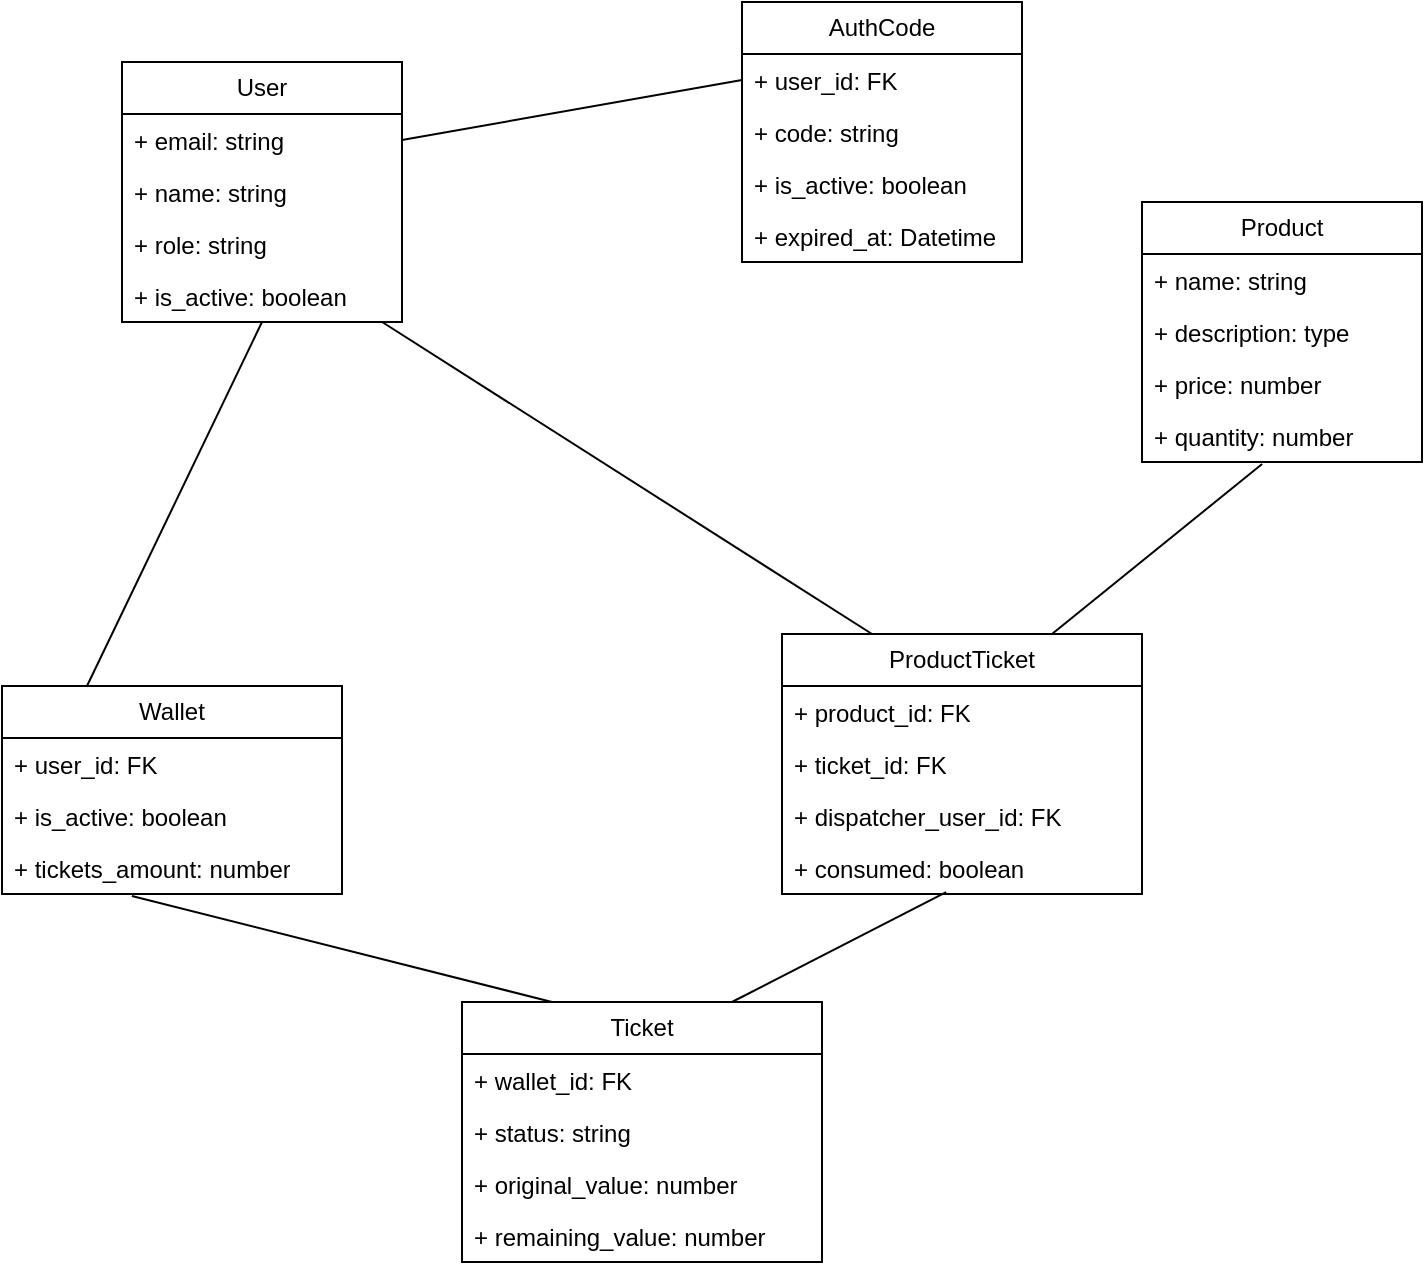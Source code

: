 <mxfile version="26.1.1">
  <diagram name="Modelo de dados" id="Py4XB7qio5rRS3qr3_Ab">
    <mxGraphModel dx="1434" dy="788" grid="1" gridSize="10" guides="1" tooltips="1" connect="1" arrows="1" fold="1" page="1" pageScale="1" pageWidth="827" pageHeight="1169" math="0" shadow="0">
      <root>
        <mxCell id="0" />
        <mxCell id="1" parent="0" />
        <mxCell id="yvP3M0mKJtUyYA0MoUqg-6" value="User" style="swimlane;fontStyle=0;childLayout=stackLayout;horizontal=1;startSize=26;fillColor=none;horizontalStack=0;resizeParent=1;resizeParentMax=0;resizeLast=0;collapsible=1;marginBottom=0;whiteSpace=wrap;html=1;" vertex="1" parent="1">
          <mxGeometry x="140" y="70" width="140" height="130" as="geometry">
            <mxRectangle x="100" y="120" width="70" height="30" as="alternateBounds" />
          </mxGeometry>
        </mxCell>
        <mxCell id="yvP3M0mKJtUyYA0MoUqg-7" value="+ email: string" style="text;strokeColor=none;fillColor=none;align=left;verticalAlign=top;spacingLeft=4;spacingRight=4;overflow=hidden;rotatable=0;points=[[0,0.5],[1,0.5]];portConstraint=eastwest;whiteSpace=wrap;html=1;" vertex="1" parent="yvP3M0mKJtUyYA0MoUqg-6">
          <mxGeometry y="26" width="140" height="26" as="geometry" />
        </mxCell>
        <mxCell id="yvP3M0mKJtUyYA0MoUqg-8" value="+ name: string" style="text;strokeColor=none;fillColor=none;align=left;verticalAlign=top;spacingLeft=4;spacingRight=4;overflow=hidden;rotatable=0;points=[[0,0.5],[1,0.5]];portConstraint=eastwest;whiteSpace=wrap;html=1;" vertex="1" parent="yvP3M0mKJtUyYA0MoUqg-6">
          <mxGeometry y="52" width="140" height="26" as="geometry" />
        </mxCell>
        <mxCell id="yvP3M0mKJtUyYA0MoUqg-9" value="+ role: string" style="text;strokeColor=none;fillColor=none;align=left;verticalAlign=top;spacingLeft=4;spacingRight=4;overflow=hidden;rotatable=0;points=[[0,0.5],[1,0.5]];portConstraint=eastwest;whiteSpace=wrap;html=1;" vertex="1" parent="yvP3M0mKJtUyYA0MoUqg-6">
          <mxGeometry y="78" width="140" height="26" as="geometry" />
        </mxCell>
        <mxCell id="yvP3M0mKJtUyYA0MoUqg-10" value="+ is_active: boolean" style="text;strokeColor=none;fillColor=none;align=left;verticalAlign=top;spacingLeft=4;spacingRight=4;overflow=hidden;rotatable=0;points=[[0,0.5],[1,0.5]];portConstraint=eastwest;whiteSpace=wrap;html=1;" vertex="1" parent="yvP3M0mKJtUyYA0MoUqg-6">
          <mxGeometry y="104" width="140" height="26" as="geometry" />
        </mxCell>
        <mxCell id="yvP3M0mKJtUyYA0MoUqg-12" value="AuthCode" style="swimlane;fontStyle=0;childLayout=stackLayout;horizontal=1;startSize=26;fillColor=none;horizontalStack=0;resizeParent=1;resizeParentMax=0;resizeLast=0;collapsible=1;marginBottom=0;whiteSpace=wrap;html=1;" vertex="1" parent="1">
          <mxGeometry x="450" y="40" width="140" height="130" as="geometry">
            <mxRectangle x="100" y="120" width="70" height="30" as="alternateBounds" />
          </mxGeometry>
        </mxCell>
        <mxCell id="yvP3M0mKJtUyYA0MoUqg-13" value="+ user_id: FK" style="text;strokeColor=none;fillColor=none;align=left;verticalAlign=top;spacingLeft=4;spacingRight=4;overflow=hidden;rotatable=0;points=[[0,0.5],[1,0.5]];portConstraint=eastwest;whiteSpace=wrap;html=1;" vertex="1" parent="yvP3M0mKJtUyYA0MoUqg-12">
          <mxGeometry y="26" width="140" height="26" as="geometry" />
        </mxCell>
        <mxCell id="yvP3M0mKJtUyYA0MoUqg-14" value="+ code: string" style="text;strokeColor=none;fillColor=none;align=left;verticalAlign=top;spacingLeft=4;spacingRight=4;overflow=hidden;rotatable=0;points=[[0,0.5],[1,0.5]];portConstraint=eastwest;whiteSpace=wrap;html=1;" vertex="1" parent="yvP3M0mKJtUyYA0MoUqg-12">
          <mxGeometry y="52" width="140" height="26" as="geometry" />
        </mxCell>
        <mxCell id="yvP3M0mKJtUyYA0MoUqg-16" value="+ is_active: boolean" style="text;strokeColor=none;fillColor=none;align=left;verticalAlign=top;spacingLeft=4;spacingRight=4;overflow=hidden;rotatable=0;points=[[0,0.5],[1,0.5]];portConstraint=eastwest;whiteSpace=wrap;html=1;" vertex="1" parent="yvP3M0mKJtUyYA0MoUqg-12">
          <mxGeometry y="78" width="140" height="26" as="geometry" />
        </mxCell>
        <mxCell id="yvP3M0mKJtUyYA0MoUqg-15" value="+ expired_at: Datetime" style="text;strokeColor=none;fillColor=none;align=left;verticalAlign=top;spacingLeft=4;spacingRight=4;overflow=hidden;rotatable=0;points=[[0,0.5],[1,0.5]];portConstraint=eastwest;whiteSpace=wrap;html=1;" vertex="1" parent="yvP3M0mKJtUyYA0MoUqg-12">
          <mxGeometry y="104" width="140" height="26" as="geometry" />
        </mxCell>
        <mxCell id="yvP3M0mKJtUyYA0MoUqg-17" style="rounded=0;orthogonalLoop=1;jettySize=auto;html=1;exitX=1;exitY=0.5;exitDx=0;exitDy=0;entryX=0;entryY=0.5;entryDx=0;entryDy=0;endArrow=none;startFill=0;" edge="1" parent="1" source="yvP3M0mKJtUyYA0MoUqg-7" target="yvP3M0mKJtUyYA0MoUqg-13">
          <mxGeometry relative="1" as="geometry" />
        </mxCell>
        <mxCell id="yvP3M0mKJtUyYA0MoUqg-22" style="rounded=0;orthogonalLoop=1;jettySize=auto;html=1;exitX=0.25;exitY=0;exitDx=0;exitDy=0;entryX=0.5;entryY=1;entryDx=0;entryDy=0;endArrow=none;startFill=0;" edge="1" parent="1" source="yvP3M0mKJtUyYA0MoUqg-18" target="yvP3M0mKJtUyYA0MoUqg-6">
          <mxGeometry relative="1" as="geometry">
            <mxPoint x="260" y="320" as="targetPoint" />
          </mxGeometry>
        </mxCell>
        <mxCell id="yvP3M0mKJtUyYA0MoUqg-18" value="Wallet" style="swimlane;fontStyle=0;childLayout=stackLayout;horizontal=1;startSize=26;fillColor=none;horizontalStack=0;resizeParent=1;resizeParentMax=0;resizeLast=0;collapsible=1;marginBottom=0;whiteSpace=wrap;html=1;" vertex="1" parent="1">
          <mxGeometry x="80" y="382" width="170" height="104" as="geometry" />
        </mxCell>
        <mxCell id="yvP3M0mKJtUyYA0MoUqg-19" value="+ user_id: FK" style="text;strokeColor=none;fillColor=none;align=left;verticalAlign=top;spacingLeft=4;spacingRight=4;overflow=hidden;rotatable=0;points=[[0,0.5],[1,0.5]];portConstraint=eastwest;whiteSpace=wrap;html=1;" vertex="1" parent="yvP3M0mKJtUyYA0MoUqg-18">
          <mxGeometry y="26" width="170" height="26" as="geometry" />
        </mxCell>
        <mxCell id="yvP3M0mKJtUyYA0MoUqg-28" value="+ is_active: boolean" style="text;strokeColor=none;fillColor=none;align=left;verticalAlign=top;spacingLeft=4;spacingRight=4;overflow=hidden;rotatable=0;points=[[0,0.5],[1,0.5]];portConstraint=eastwest;whiteSpace=wrap;html=1;" vertex="1" parent="yvP3M0mKJtUyYA0MoUqg-18">
          <mxGeometry y="52" width="170" height="26" as="geometry" />
        </mxCell>
        <mxCell id="yvP3M0mKJtUyYA0MoUqg-20" value="+ tickets_amount: number" style="text;strokeColor=none;fillColor=none;align=left;verticalAlign=top;spacingLeft=4;spacingRight=4;overflow=hidden;rotatable=0;points=[[0,0.5],[1,0.5]];portConstraint=eastwest;whiteSpace=wrap;html=1;" vertex="1" parent="yvP3M0mKJtUyYA0MoUqg-18">
          <mxGeometry y="78" width="170" height="26" as="geometry" />
        </mxCell>
        <mxCell id="yvP3M0mKJtUyYA0MoUqg-48" style="rounded=0;orthogonalLoop=1;jettySize=auto;html=1;exitX=0.75;exitY=0;exitDx=0;exitDy=0;endArrow=none;startFill=0;entryX=0.456;entryY=0.962;entryDx=0;entryDy=0;entryPerimeter=0;" edge="1" parent="1" source="yvP3M0mKJtUyYA0MoUqg-23" target="yvP3M0mKJtUyYA0MoUqg-46">
          <mxGeometry relative="1" as="geometry">
            <mxPoint x="595" y="360" as="targetPoint" />
          </mxGeometry>
        </mxCell>
        <mxCell id="yvP3M0mKJtUyYA0MoUqg-23" value="Ticket" style="swimlane;fontStyle=0;childLayout=stackLayout;horizontal=1;startSize=26;fillColor=none;horizontalStack=0;resizeParent=1;resizeParentMax=0;resizeLast=0;collapsible=1;marginBottom=0;whiteSpace=wrap;html=1;" vertex="1" parent="1">
          <mxGeometry x="310" y="540" width="180" height="130" as="geometry" />
        </mxCell>
        <mxCell id="yvP3M0mKJtUyYA0MoUqg-24" value="+ wallet_id: FK" style="text;strokeColor=none;fillColor=none;align=left;verticalAlign=top;spacingLeft=4;spacingRight=4;overflow=hidden;rotatable=0;points=[[0,0.5],[1,0.5]];portConstraint=eastwest;whiteSpace=wrap;html=1;" vertex="1" parent="yvP3M0mKJtUyYA0MoUqg-23">
          <mxGeometry y="26" width="180" height="26" as="geometry" />
        </mxCell>
        <mxCell id="yvP3M0mKJtUyYA0MoUqg-25" value="+ status: string" style="text;strokeColor=none;fillColor=none;align=left;verticalAlign=top;spacingLeft=4;spacingRight=4;overflow=hidden;rotatable=0;points=[[0,0.5],[1,0.5]];portConstraint=eastwest;whiteSpace=wrap;html=1;" vertex="1" parent="yvP3M0mKJtUyYA0MoUqg-23">
          <mxGeometry y="52" width="180" height="26" as="geometry" />
        </mxCell>
        <mxCell id="yvP3M0mKJtUyYA0MoUqg-26" value="+ original_value: number" style="text;strokeColor=none;fillColor=none;align=left;verticalAlign=top;spacingLeft=4;spacingRight=4;overflow=hidden;rotatable=0;points=[[0,0.5],[1,0.5]];portConstraint=eastwest;whiteSpace=wrap;html=1;" vertex="1" parent="yvP3M0mKJtUyYA0MoUqg-23">
          <mxGeometry y="78" width="180" height="26" as="geometry" />
        </mxCell>
        <mxCell id="yvP3M0mKJtUyYA0MoUqg-35" value="+ remaining_value: number" style="text;strokeColor=none;fillColor=none;align=left;verticalAlign=top;spacingLeft=4;spacingRight=4;overflow=hidden;rotatable=0;points=[[0,0.5],[1,0.5]];portConstraint=eastwest;whiteSpace=wrap;html=1;" vertex="1" parent="yvP3M0mKJtUyYA0MoUqg-23">
          <mxGeometry y="104" width="180" height="26" as="geometry" />
        </mxCell>
        <mxCell id="yvP3M0mKJtUyYA0MoUqg-36" style="rounded=0;orthogonalLoop=1;jettySize=auto;html=1;exitX=0.25;exitY=0;exitDx=0;exitDy=0;entryX=0.382;entryY=1.038;entryDx=0;entryDy=0;endArrow=none;startFill=0;entryPerimeter=0;" edge="1" parent="1" source="yvP3M0mKJtUyYA0MoUqg-23" target="yvP3M0mKJtUyYA0MoUqg-20">
          <mxGeometry relative="1" as="geometry" />
        </mxCell>
        <mxCell id="yvP3M0mKJtUyYA0MoUqg-37" value="Product" style="swimlane;fontStyle=0;childLayout=stackLayout;horizontal=1;startSize=26;fillColor=none;horizontalStack=0;resizeParent=1;resizeParentMax=0;resizeLast=0;collapsible=1;marginBottom=0;whiteSpace=wrap;html=1;" vertex="1" parent="1">
          <mxGeometry x="650" y="140" width="140" height="130" as="geometry" />
        </mxCell>
        <mxCell id="yvP3M0mKJtUyYA0MoUqg-38" value="+ name: string" style="text;strokeColor=none;fillColor=none;align=left;verticalAlign=top;spacingLeft=4;spacingRight=4;overflow=hidden;rotatable=0;points=[[0,0.5],[1,0.5]];portConstraint=eastwest;whiteSpace=wrap;html=1;" vertex="1" parent="yvP3M0mKJtUyYA0MoUqg-37">
          <mxGeometry y="26" width="140" height="26" as="geometry" />
        </mxCell>
        <mxCell id="yvP3M0mKJtUyYA0MoUqg-39" value="+ description: type" style="text;strokeColor=none;fillColor=none;align=left;verticalAlign=top;spacingLeft=4;spacingRight=4;overflow=hidden;rotatable=0;points=[[0,0.5],[1,0.5]];portConstraint=eastwest;whiteSpace=wrap;html=1;" vertex="1" parent="yvP3M0mKJtUyYA0MoUqg-37">
          <mxGeometry y="52" width="140" height="26" as="geometry" />
        </mxCell>
        <mxCell id="yvP3M0mKJtUyYA0MoUqg-40" value="+ price: number" style="text;strokeColor=none;fillColor=none;align=left;verticalAlign=top;spacingLeft=4;spacingRight=4;overflow=hidden;rotatable=0;points=[[0,0.5],[1,0.5]];portConstraint=eastwest;whiteSpace=wrap;html=1;" vertex="1" parent="yvP3M0mKJtUyYA0MoUqg-37">
          <mxGeometry y="78" width="140" height="26" as="geometry" />
        </mxCell>
        <mxCell id="yvP3M0mKJtUyYA0MoUqg-47" value="+ quantity: number" style="text;strokeColor=none;fillColor=none;align=left;verticalAlign=top;spacingLeft=4;spacingRight=4;overflow=hidden;rotatable=0;points=[[0,0.5],[1,0.5]];portConstraint=eastwest;whiteSpace=wrap;html=1;" vertex="1" parent="yvP3M0mKJtUyYA0MoUqg-37">
          <mxGeometry y="104" width="140" height="26" as="geometry" />
        </mxCell>
        <mxCell id="yvP3M0mKJtUyYA0MoUqg-42" value="ProductTicket" style="swimlane;fontStyle=0;childLayout=stackLayout;horizontal=1;startSize=26;fillColor=none;horizontalStack=0;resizeParent=1;resizeParentMax=0;resizeLast=0;collapsible=1;marginBottom=0;whiteSpace=wrap;html=1;" vertex="1" parent="1">
          <mxGeometry x="470" y="356" width="180" height="130" as="geometry">
            <mxRectangle x="560" y="330" width="110" height="30" as="alternateBounds" />
          </mxGeometry>
        </mxCell>
        <mxCell id="yvP3M0mKJtUyYA0MoUqg-43" value="+ product_id: FK" style="text;strokeColor=none;fillColor=none;align=left;verticalAlign=top;spacingLeft=4;spacingRight=4;overflow=hidden;rotatable=0;points=[[0,0.5],[1,0.5]];portConstraint=eastwest;whiteSpace=wrap;html=1;" vertex="1" parent="yvP3M0mKJtUyYA0MoUqg-42">
          <mxGeometry y="26" width="180" height="26" as="geometry" />
        </mxCell>
        <mxCell id="yvP3M0mKJtUyYA0MoUqg-44" value="+ ticket_id: FK" style="text;strokeColor=none;fillColor=none;align=left;verticalAlign=top;spacingLeft=4;spacingRight=4;overflow=hidden;rotatable=0;points=[[0,0.5],[1,0.5]];portConstraint=eastwest;whiteSpace=wrap;html=1;" vertex="1" parent="yvP3M0mKJtUyYA0MoUqg-42">
          <mxGeometry y="52" width="180" height="26" as="geometry" />
        </mxCell>
        <mxCell id="yvP3M0mKJtUyYA0MoUqg-45" value="+ dispatcher_user_id: FK" style="text;strokeColor=none;fillColor=none;align=left;verticalAlign=top;spacingLeft=4;spacingRight=4;overflow=hidden;rotatable=0;points=[[0,0.5],[1,0.5]];portConstraint=eastwest;whiteSpace=wrap;html=1;" vertex="1" parent="yvP3M0mKJtUyYA0MoUqg-42">
          <mxGeometry y="78" width="180" height="26" as="geometry" />
        </mxCell>
        <mxCell id="yvP3M0mKJtUyYA0MoUqg-46" value="+ consumed: boolean" style="text;strokeColor=none;fillColor=none;align=left;verticalAlign=top;spacingLeft=4;spacingRight=4;overflow=hidden;rotatable=0;points=[[0,0.5],[1,0.5]];portConstraint=eastwest;whiteSpace=wrap;html=1;" vertex="1" parent="yvP3M0mKJtUyYA0MoUqg-42">
          <mxGeometry y="104" width="180" height="26" as="geometry" />
        </mxCell>
        <mxCell id="yvP3M0mKJtUyYA0MoUqg-49" style="rounded=0;orthogonalLoop=1;jettySize=auto;html=1;exitX=0.75;exitY=0;exitDx=0;exitDy=0;entryX=0.429;entryY=1.038;entryDx=0;entryDy=0;entryPerimeter=0;endArrow=none;startFill=0;" edge="1" parent="1" source="yvP3M0mKJtUyYA0MoUqg-42" target="yvP3M0mKJtUyYA0MoUqg-47">
          <mxGeometry relative="1" as="geometry" />
        </mxCell>
        <mxCell id="yvP3M0mKJtUyYA0MoUqg-50" style="rounded=0;orthogonalLoop=1;jettySize=auto;html=1;exitX=0.25;exitY=0;exitDx=0;exitDy=0;entryX=0.929;entryY=1;entryDx=0;entryDy=0;entryPerimeter=0;endArrow=none;startFill=0;" edge="1" parent="1" source="yvP3M0mKJtUyYA0MoUqg-42" target="yvP3M0mKJtUyYA0MoUqg-10">
          <mxGeometry relative="1" as="geometry" />
        </mxCell>
      </root>
    </mxGraphModel>
  </diagram>
</mxfile>
